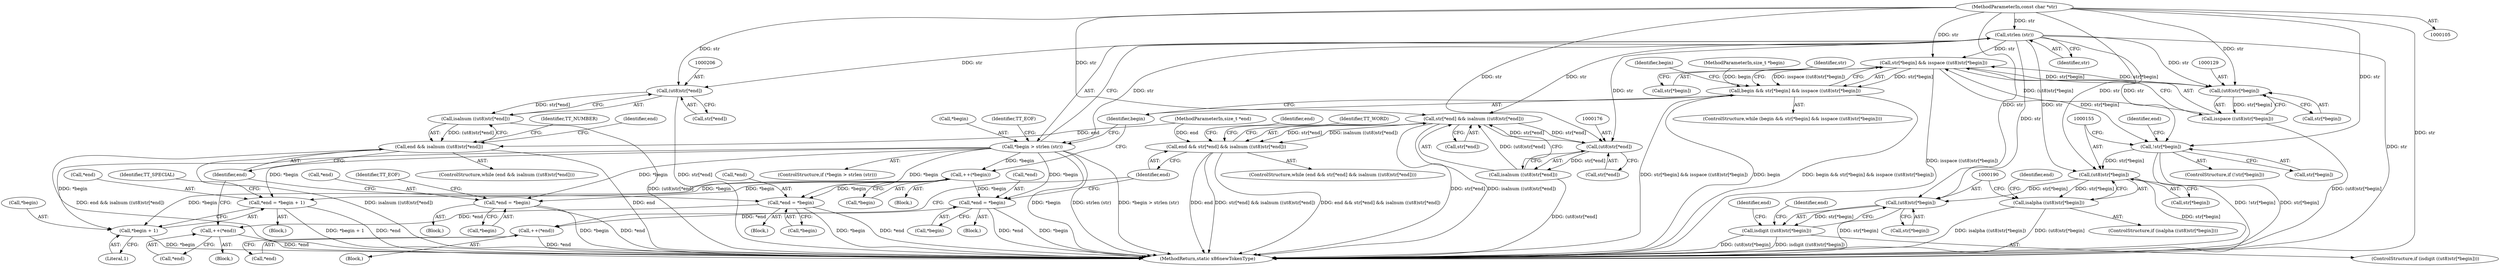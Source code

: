 digraph "0_radare2_66191f780863ea8c66ace4040d0d04a8842e8432@API" {
"1000114" [label="(Call,strlen (str))"];
"1000106" [label="(MethodParameterIn,const char *str)"];
"1000111" [label="(Call,*begin > strlen (str))"];
"1000135" [label="(Call,++(*begin))"];
"1000145" [label="(Call,*end = *begin)"];
"1000161" [label="(Call,*end = *begin)"];
"1000182" [label="(Call,++(*end))"];
"1000196" [label="(Call,*end = *begin)"];
"1000212" [label="(Call,++(*end))"];
"1000219" [label="(Call,*end = *begin + 1)"];
"1000222" [label="(Call,*begin + 1)"];
"1000122" [label="(Call,str[*begin] && isspace ((ut8)str[*begin]))"];
"1000120" [label="(Call,begin && str[*begin] && isspace ((ut8)str[*begin]))"];
"1000128" [label="(Call,(ut8)str[*begin])"];
"1000127" [label="(Call,isspace ((ut8)str[*begin]))"];
"1000139" [label="(Call,!str[*begin])"];
"1000154" [label="(Call,(ut8)str[*begin])"];
"1000153" [label="(Call,isalpha ((ut8)str[*begin]))"];
"1000189" [label="(Call,(ut8)str[*begin])"];
"1000188" [label="(Call,isdigit ((ut8)str[*begin]))"];
"1000169" [label="(Call,str[*end] && isalnum ((ut8)str[*end]))"];
"1000167" [label="(Call,end && str[*end] && isalnum ((ut8)str[*end]))"];
"1000175" [label="(Call,(ut8)str[*end])"];
"1000174" [label="(Call,isalnum ((ut8)str[*end]))"];
"1000205" [label="(Call,(ut8)str[*end])"];
"1000204" [label="(Call,isalnum ((ut8)str[*end]))"];
"1000202" [label="(Call,end && isalnum ((ut8)str[*end]))"];
"1000140" [label="(Call,str[*begin])"];
"1000181" [label="(Block,)"];
"1000170" [label="(Call,str[*end])"];
"1000136" [label="(Call,*begin)"];
"1000228" [label="(MethodReturn,static x86newTokenType)"];
"1000147" [label="(Identifier,end)"];
"1000139" [label="(Call,!str[*begin])"];
"1000213" [label="(Call,*end)"];
"1000189" [label="(Call,(ut8)str[*begin])"];
"1000169" [label="(Call,str[*end] && isalnum ((ut8)str[*end]))"];
"1000202" [label="(Call,end && isalnum ((ut8)str[*end]))"];
"1000174" [label="(Call,isalnum ((ut8)str[*end]))"];
"1000121" [label="(Identifier,begin)"];
"1000220" [label="(Call,*end)"];
"1000151" [label="(Identifier,TT_EOF)"];
"1000122" [label="(Call,str[*begin] && isspace ((ut8)str[*begin]))"];
"1000212" [label="(Call,++(*end))"];
"1000114" [label="(Call,strlen (str))"];
"1000135" [label="(Call,++(*begin))"];
"1000201" [label="(ControlStructure,while (end && isalnum ((ut8)str[*end])))"];
"1000164" [label="(Call,*begin)"];
"1000163" [label="(Identifier,end)"];
"1000186" [label="(Identifier,TT_WORD)"];
"1000162" [label="(Call,*end)"];
"1000182" [label="(Call,++(*end))"];
"1000221" [label="(Identifier,end)"];
"1000195" [label="(Block,)"];
"1000141" [label="(Identifier,str)"];
"1000134" [label="(Block,)"];
"1000198" [label="(Identifier,end)"];
"1000106" [label="(MethodParameterIn,const char *str)"];
"1000148" [label="(Call,*begin)"];
"1000203" [label="(Identifier,end)"];
"1000223" [label="(Call,*begin)"];
"1000153" [label="(Call,isalpha ((ut8)str[*begin]))"];
"1000196" [label="(Call,*end = *begin)"];
"1000160" [label="(Block,)"];
"1000222" [label="(Call,*begin + 1)"];
"1000166" [label="(ControlStructure,while (end && str[*end] && isalnum ((ut8)str[*end])))"];
"1000191" [label="(Call,str[*begin])"];
"1000219" [label="(Call,*end = *begin + 1)"];
"1000111" [label="(Call,*begin > strlen (str))"];
"1000108" [label="(MethodParameterIn,size_t *end)"];
"1000227" [label="(Identifier,TT_SPECIAL)"];
"1000137" [label="(Identifier,begin)"];
"1000161" [label="(Call,*end = *begin)"];
"1000110" [label="(ControlStructure,if (*begin > strlen (str)))"];
"1000177" [label="(Call,str[*end])"];
"1000167" [label="(Call,end && str[*end] && isalnum ((ut8)str[*end]))"];
"1000112" [label="(Call,*begin)"];
"1000187" [label="(ControlStructure,if (isdigit ((ut8)str[*begin])))"];
"1000138" [label="(ControlStructure,if (!str[*begin]))"];
"1000127" [label="(Call,isspace ((ut8)str[*begin]))"];
"1000183" [label="(Call,*end)"];
"1000188" [label="(Call,isdigit ((ut8)str[*begin]))"];
"1000152" [label="(ControlStructure,if (isalpha ((ut8)str[*begin])))"];
"1000204" [label="(Call,isalnum ((ut8)str[*end]))"];
"1000146" [label="(Call,*end)"];
"1000118" [label="(Identifier,TT_EOF)"];
"1000156" [label="(Call,str[*begin])"];
"1000175" [label="(Call,(ut8)str[*end])"];
"1000199" [label="(Call,*begin)"];
"1000107" [label="(MethodParameterIn,size_t *begin)"];
"1000207" [label="(Call,str[*end])"];
"1000120" [label="(Call,begin && str[*begin] && isspace ((ut8)str[*begin]))"];
"1000205" [label="(Call,(ut8)str[*end])"];
"1000184" [label="(Identifier,end)"];
"1000218" [label="(Block,)"];
"1000154" [label="(Call,(ut8)str[*begin])"];
"1000128" [label="(Call,(ut8)str[*begin])"];
"1000216" [label="(Identifier,TT_NUMBER)"];
"1000145" [label="(Call,*end = *begin)"];
"1000130" [label="(Call,str[*begin])"];
"1000119" [label="(ControlStructure,while (begin && str[*begin] && isspace ((ut8)str[*begin])))"];
"1000144" [label="(Block,)"];
"1000168" [label="(Identifier,end)"];
"1000197" [label="(Call,*end)"];
"1000225" [label="(Literal,1)"];
"1000214" [label="(Identifier,end)"];
"1000123" [label="(Call,str[*begin])"];
"1000211" [label="(Block,)"];
"1000115" [label="(Identifier,str)"];
"1000114" -> "1000111"  [label="AST: "];
"1000114" -> "1000115"  [label="CFG: "];
"1000115" -> "1000114"  [label="AST: "];
"1000111" -> "1000114"  [label="CFG: "];
"1000114" -> "1000228"  [label="DDG: str"];
"1000114" -> "1000111"  [label="DDG: str"];
"1000106" -> "1000114"  [label="DDG: str"];
"1000114" -> "1000122"  [label="DDG: str"];
"1000114" -> "1000128"  [label="DDG: str"];
"1000114" -> "1000139"  [label="DDG: str"];
"1000114" -> "1000154"  [label="DDG: str"];
"1000114" -> "1000169"  [label="DDG: str"];
"1000114" -> "1000175"  [label="DDG: str"];
"1000114" -> "1000189"  [label="DDG: str"];
"1000114" -> "1000205"  [label="DDG: str"];
"1000106" -> "1000105"  [label="AST: "];
"1000106" -> "1000228"  [label="DDG: str"];
"1000106" -> "1000122"  [label="DDG: str"];
"1000106" -> "1000128"  [label="DDG: str"];
"1000106" -> "1000139"  [label="DDG: str"];
"1000106" -> "1000154"  [label="DDG: str"];
"1000106" -> "1000169"  [label="DDG: str"];
"1000106" -> "1000175"  [label="DDG: str"];
"1000106" -> "1000189"  [label="DDG: str"];
"1000106" -> "1000205"  [label="DDG: str"];
"1000111" -> "1000110"  [label="AST: "];
"1000112" -> "1000111"  [label="AST: "];
"1000118" -> "1000111"  [label="CFG: "];
"1000121" -> "1000111"  [label="CFG: "];
"1000111" -> "1000228"  [label="DDG: *begin"];
"1000111" -> "1000228"  [label="DDG: strlen (str)"];
"1000111" -> "1000228"  [label="DDG: *begin > strlen (str)"];
"1000111" -> "1000135"  [label="DDG: *begin"];
"1000111" -> "1000145"  [label="DDG: *begin"];
"1000111" -> "1000161"  [label="DDG: *begin"];
"1000111" -> "1000196"  [label="DDG: *begin"];
"1000111" -> "1000219"  [label="DDG: *begin"];
"1000111" -> "1000222"  [label="DDG: *begin"];
"1000135" -> "1000134"  [label="AST: "];
"1000135" -> "1000136"  [label="CFG: "];
"1000136" -> "1000135"  [label="AST: "];
"1000121" -> "1000135"  [label="CFG: "];
"1000135" -> "1000145"  [label="DDG: *begin"];
"1000135" -> "1000161"  [label="DDG: *begin"];
"1000135" -> "1000196"  [label="DDG: *begin"];
"1000135" -> "1000219"  [label="DDG: *begin"];
"1000135" -> "1000222"  [label="DDG: *begin"];
"1000145" -> "1000144"  [label="AST: "];
"1000145" -> "1000148"  [label="CFG: "];
"1000146" -> "1000145"  [label="AST: "];
"1000148" -> "1000145"  [label="AST: "];
"1000151" -> "1000145"  [label="CFG: "];
"1000145" -> "1000228"  [label="DDG: *begin"];
"1000145" -> "1000228"  [label="DDG: *end"];
"1000161" -> "1000160"  [label="AST: "];
"1000161" -> "1000164"  [label="CFG: "];
"1000162" -> "1000161"  [label="AST: "];
"1000164" -> "1000161"  [label="AST: "];
"1000168" -> "1000161"  [label="CFG: "];
"1000161" -> "1000228"  [label="DDG: *begin"];
"1000161" -> "1000228"  [label="DDG: *end"];
"1000161" -> "1000182"  [label="DDG: *end"];
"1000182" -> "1000181"  [label="AST: "];
"1000182" -> "1000183"  [label="CFG: "];
"1000183" -> "1000182"  [label="AST: "];
"1000168" -> "1000182"  [label="CFG: "];
"1000182" -> "1000228"  [label="DDG: *end"];
"1000196" -> "1000195"  [label="AST: "];
"1000196" -> "1000199"  [label="CFG: "];
"1000197" -> "1000196"  [label="AST: "];
"1000199" -> "1000196"  [label="AST: "];
"1000203" -> "1000196"  [label="CFG: "];
"1000196" -> "1000228"  [label="DDG: *end"];
"1000196" -> "1000228"  [label="DDG: *begin"];
"1000196" -> "1000212"  [label="DDG: *end"];
"1000212" -> "1000211"  [label="AST: "];
"1000212" -> "1000213"  [label="CFG: "];
"1000213" -> "1000212"  [label="AST: "];
"1000203" -> "1000212"  [label="CFG: "];
"1000212" -> "1000228"  [label="DDG: *end"];
"1000219" -> "1000218"  [label="AST: "];
"1000219" -> "1000222"  [label="CFG: "];
"1000220" -> "1000219"  [label="AST: "];
"1000222" -> "1000219"  [label="AST: "];
"1000227" -> "1000219"  [label="CFG: "];
"1000219" -> "1000228"  [label="DDG: *begin + 1"];
"1000219" -> "1000228"  [label="DDG: *end"];
"1000222" -> "1000225"  [label="CFG: "];
"1000223" -> "1000222"  [label="AST: "];
"1000225" -> "1000222"  [label="AST: "];
"1000222" -> "1000228"  [label="DDG: *begin"];
"1000122" -> "1000120"  [label="AST: "];
"1000122" -> "1000123"  [label="CFG: "];
"1000122" -> "1000127"  [label="CFG: "];
"1000123" -> "1000122"  [label="AST: "];
"1000127" -> "1000122"  [label="AST: "];
"1000120" -> "1000122"  [label="CFG: "];
"1000122" -> "1000228"  [label="DDG: isspace ((ut8)str[*begin])"];
"1000122" -> "1000120"  [label="DDG: str[*begin]"];
"1000122" -> "1000120"  [label="DDG: isspace ((ut8)str[*begin])"];
"1000128" -> "1000122"  [label="DDG: str[*begin]"];
"1000127" -> "1000122"  [label="DDG: (ut8)str[*begin]"];
"1000122" -> "1000128"  [label="DDG: str[*begin]"];
"1000122" -> "1000139"  [label="DDG: str[*begin]"];
"1000120" -> "1000119"  [label="AST: "];
"1000120" -> "1000121"  [label="CFG: "];
"1000121" -> "1000120"  [label="AST: "];
"1000137" -> "1000120"  [label="CFG: "];
"1000141" -> "1000120"  [label="CFG: "];
"1000120" -> "1000228"  [label="DDG: begin"];
"1000120" -> "1000228"  [label="DDG: begin && str[*begin] && isspace ((ut8)str[*begin])"];
"1000120" -> "1000228"  [label="DDG: str[*begin] && isspace ((ut8)str[*begin])"];
"1000107" -> "1000120"  [label="DDG: begin"];
"1000128" -> "1000127"  [label="AST: "];
"1000128" -> "1000130"  [label="CFG: "];
"1000129" -> "1000128"  [label="AST: "];
"1000130" -> "1000128"  [label="AST: "];
"1000127" -> "1000128"  [label="CFG: "];
"1000128" -> "1000127"  [label="DDG: str[*begin]"];
"1000127" -> "1000228"  [label="DDG: (ut8)str[*begin]"];
"1000139" -> "1000138"  [label="AST: "];
"1000139" -> "1000140"  [label="CFG: "];
"1000140" -> "1000139"  [label="AST: "];
"1000147" -> "1000139"  [label="CFG: "];
"1000155" -> "1000139"  [label="CFG: "];
"1000139" -> "1000228"  [label="DDG: !str[*begin]"];
"1000139" -> "1000228"  [label="DDG: str[*begin]"];
"1000139" -> "1000154"  [label="DDG: str[*begin]"];
"1000154" -> "1000153"  [label="AST: "];
"1000154" -> "1000156"  [label="CFG: "];
"1000155" -> "1000154"  [label="AST: "];
"1000156" -> "1000154"  [label="AST: "];
"1000153" -> "1000154"  [label="CFG: "];
"1000154" -> "1000228"  [label="DDG: str[*begin]"];
"1000154" -> "1000153"  [label="DDG: str[*begin]"];
"1000154" -> "1000189"  [label="DDG: str[*begin]"];
"1000153" -> "1000152"  [label="AST: "];
"1000163" -> "1000153"  [label="CFG: "];
"1000190" -> "1000153"  [label="CFG: "];
"1000153" -> "1000228"  [label="DDG: isalpha ((ut8)str[*begin])"];
"1000153" -> "1000228"  [label="DDG: (ut8)str[*begin]"];
"1000189" -> "1000188"  [label="AST: "];
"1000189" -> "1000191"  [label="CFG: "];
"1000190" -> "1000189"  [label="AST: "];
"1000191" -> "1000189"  [label="AST: "];
"1000188" -> "1000189"  [label="CFG: "];
"1000189" -> "1000228"  [label="DDG: str[*begin]"];
"1000189" -> "1000188"  [label="DDG: str[*begin]"];
"1000188" -> "1000187"  [label="AST: "];
"1000198" -> "1000188"  [label="CFG: "];
"1000221" -> "1000188"  [label="CFG: "];
"1000188" -> "1000228"  [label="DDG: isdigit ((ut8)str[*begin])"];
"1000188" -> "1000228"  [label="DDG: (ut8)str[*begin]"];
"1000169" -> "1000167"  [label="AST: "];
"1000169" -> "1000170"  [label="CFG: "];
"1000169" -> "1000174"  [label="CFG: "];
"1000170" -> "1000169"  [label="AST: "];
"1000174" -> "1000169"  [label="AST: "];
"1000167" -> "1000169"  [label="CFG: "];
"1000169" -> "1000228"  [label="DDG: str[*end]"];
"1000169" -> "1000228"  [label="DDG: isalnum ((ut8)str[*end])"];
"1000169" -> "1000167"  [label="DDG: str[*end]"];
"1000169" -> "1000167"  [label="DDG: isalnum ((ut8)str[*end])"];
"1000175" -> "1000169"  [label="DDG: str[*end]"];
"1000174" -> "1000169"  [label="DDG: (ut8)str[*end]"];
"1000169" -> "1000175"  [label="DDG: str[*end]"];
"1000167" -> "1000166"  [label="AST: "];
"1000167" -> "1000168"  [label="CFG: "];
"1000168" -> "1000167"  [label="AST: "];
"1000184" -> "1000167"  [label="CFG: "];
"1000186" -> "1000167"  [label="CFG: "];
"1000167" -> "1000228"  [label="DDG: str[*end] && isalnum ((ut8)str[*end])"];
"1000167" -> "1000228"  [label="DDG: end && str[*end] && isalnum ((ut8)str[*end])"];
"1000167" -> "1000228"  [label="DDG: end"];
"1000108" -> "1000167"  [label="DDG: end"];
"1000175" -> "1000174"  [label="AST: "];
"1000175" -> "1000177"  [label="CFG: "];
"1000176" -> "1000175"  [label="AST: "];
"1000177" -> "1000175"  [label="AST: "];
"1000174" -> "1000175"  [label="CFG: "];
"1000175" -> "1000174"  [label="DDG: str[*end]"];
"1000174" -> "1000228"  [label="DDG: (ut8)str[*end]"];
"1000205" -> "1000204"  [label="AST: "];
"1000205" -> "1000207"  [label="CFG: "];
"1000206" -> "1000205"  [label="AST: "];
"1000207" -> "1000205"  [label="AST: "];
"1000204" -> "1000205"  [label="CFG: "];
"1000205" -> "1000228"  [label="DDG: str[*end]"];
"1000205" -> "1000204"  [label="DDG: str[*end]"];
"1000204" -> "1000202"  [label="AST: "];
"1000202" -> "1000204"  [label="CFG: "];
"1000204" -> "1000228"  [label="DDG: (ut8)str[*end]"];
"1000204" -> "1000202"  [label="DDG: (ut8)str[*end]"];
"1000202" -> "1000201"  [label="AST: "];
"1000202" -> "1000203"  [label="CFG: "];
"1000203" -> "1000202"  [label="AST: "];
"1000214" -> "1000202"  [label="CFG: "];
"1000216" -> "1000202"  [label="CFG: "];
"1000202" -> "1000228"  [label="DDG: end"];
"1000202" -> "1000228"  [label="DDG: end && isalnum ((ut8)str[*end])"];
"1000202" -> "1000228"  [label="DDG: isalnum ((ut8)str[*end])"];
"1000108" -> "1000202"  [label="DDG: end"];
}
